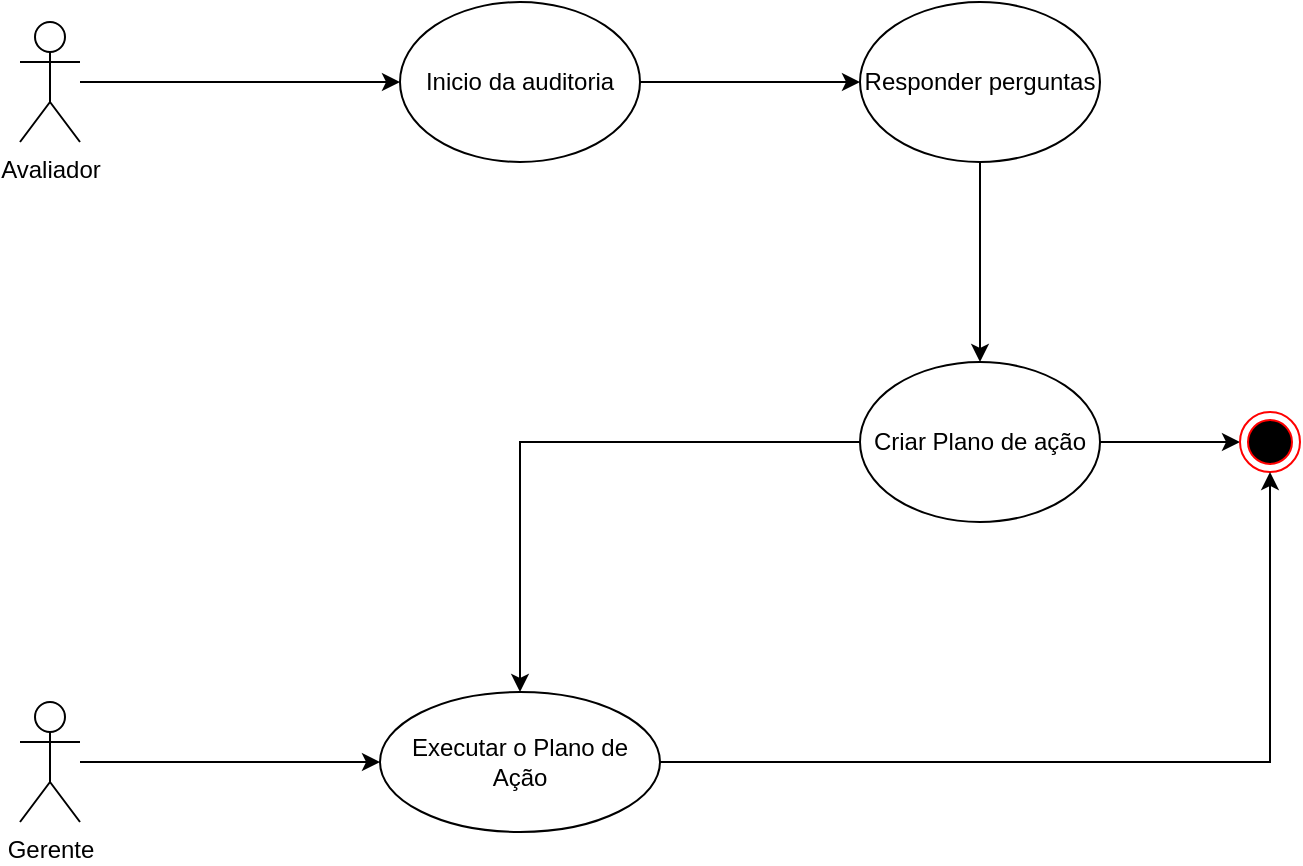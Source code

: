 <mxfile version="28.0.6">
  <diagram name="Página-1" id="YzMNmRbiWgRPerMUf0bW">
    <mxGraphModel dx="1418" dy="804" grid="1" gridSize="10" guides="1" tooltips="1" connect="1" arrows="1" fold="1" page="1" pageScale="1" pageWidth="827" pageHeight="1169" math="0" shadow="0">
      <root>
        <mxCell id="0" />
        <mxCell id="1" parent="0" />
        <mxCell id="mvOX1y1ygbB724AhFoII-6" value="" style="edgeStyle=orthogonalEdgeStyle;rounded=0;orthogonalLoop=1;jettySize=auto;html=1;" edge="1" parent="1" source="mvOX1y1ygbB724AhFoII-1" target="mvOX1y1ygbB724AhFoII-5">
          <mxGeometry relative="1" as="geometry" />
        </mxCell>
        <mxCell id="mvOX1y1ygbB724AhFoII-1" value="Inicio da auditoria" style="ellipse;whiteSpace=wrap;html=1;" vertex="1" parent="1">
          <mxGeometry x="260" y="140" width="120" height="80" as="geometry" />
        </mxCell>
        <mxCell id="mvOX1y1ygbB724AhFoII-3" style="edgeStyle=orthogonalEdgeStyle;rounded=0;orthogonalLoop=1;jettySize=auto;html=1;entryX=0;entryY=0.5;entryDx=0;entryDy=0;" edge="1" parent="1" source="mvOX1y1ygbB724AhFoII-2" target="mvOX1y1ygbB724AhFoII-1">
          <mxGeometry relative="1" as="geometry" />
        </mxCell>
        <mxCell id="mvOX1y1ygbB724AhFoII-2" value="Avaliador" style="shape=umlActor;verticalLabelPosition=bottom;verticalAlign=top;html=1;outlineConnect=0;" vertex="1" parent="1">
          <mxGeometry x="70" y="150" width="30" height="60" as="geometry" />
        </mxCell>
        <mxCell id="mvOX1y1ygbB724AhFoII-8" value="" style="edgeStyle=orthogonalEdgeStyle;rounded=0;orthogonalLoop=1;jettySize=auto;html=1;" edge="1" parent="1" source="mvOX1y1ygbB724AhFoII-5" target="mvOX1y1ygbB724AhFoII-7">
          <mxGeometry relative="1" as="geometry" />
        </mxCell>
        <mxCell id="mvOX1y1ygbB724AhFoII-5" value="Responder perguntas" style="ellipse;whiteSpace=wrap;html=1;" vertex="1" parent="1">
          <mxGeometry x="490" y="140" width="120" height="80" as="geometry" />
        </mxCell>
        <mxCell id="mvOX1y1ygbB724AhFoII-10" style="edgeStyle=orthogonalEdgeStyle;rounded=0;orthogonalLoop=1;jettySize=auto;html=1;exitX=1;exitY=0.5;exitDx=0;exitDy=0;entryX=0;entryY=0.5;entryDx=0;entryDy=0;" edge="1" parent="1" source="mvOX1y1ygbB724AhFoII-7" target="mvOX1y1ygbB724AhFoII-9">
          <mxGeometry relative="1" as="geometry" />
        </mxCell>
        <mxCell id="mvOX1y1ygbB724AhFoII-14" style="edgeStyle=orthogonalEdgeStyle;rounded=0;orthogonalLoop=1;jettySize=auto;html=1;exitX=0;exitY=0.5;exitDx=0;exitDy=0;entryX=0.5;entryY=0;entryDx=0;entryDy=0;" edge="1" parent="1" source="mvOX1y1ygbB724AhFoII-7" target="mvOX1y1ygbB724AhFoII-12">
          <mxGeometry relative="1" as="geometry" />
        </mxCell>
        <mxCell id="mvOX1y1ygbB724AhFoII-7" value="Criar Plano de ação" style="ellipse;whiteSpace=wrap;html=1;" vertex="1" parent="1">
          <mxGeometry x="490" y="320" width="120" height="80" as="geometry" />
        </mxCell>
        <mxCell id="mvOX1y1ygbB724AhFoII-9" value="" style="ellipse;html=1;shape=endState;fillColor=#000000;strokeColor=#ff0000;" vertex="1" parent="1">
          <mxGeometry x="680" y="345" width="30" height="30" as="geometry" />
        </mxCell>
        <mxCell id="mvOX1y1ygbB724AhFoII-13" style="edgeStyle=orthogonalEdgeStyle;rounded=0;orthogonalLoop=1;jettySize=auto;html=1;entryX=0;entryY=0.5;entryDx=0;entryDy=0;" edge="1" parent="1" source="mvOX1y1ygbB724AhFoII-11" target="mvOX1y1ygbB724AhFoII-12">
          <mxGeometry relative="1" as="geometry" />
        </mxCell>
        <mxCell id="mvOX1y1ygbB724AhFoII-11" value="Gerente" style="shape=umlActor;verticalLabelPosition=bottom;verticalAlign=top;html=1;outlineConnect=0;" vertex="1" parent="1">
          <mxGeometry x="70" y="490" width="30" height="60" as="geometry" />
        </mxCell>
        <mxCell id="mvOX1y1ygbB724AhFoII-15" style="edgeStyle=orthogonalEdgeStyle;rounded=0;orthogonalLoop=1;jettySize=auto;html=1;exitX=1;exitY=0.5;exitDx=0;exitDy=0;entryX=0.5;entryY=1;entryDx=0;entryDy=0;" edge="1" parent="1" source="mvOX1y1ygbB724AhFoII-12" target="mvOX1y1ygbB724AhFoII-9">
          <mxGeometry relative="1" as="geometry" />
        </mxCell>
        <mxCell id="mvOX1y1ygbB724AhFoII-12" value="Executar o Plano de Ação" style="ellipse;whiteSpace=wrap;html=1;" vertex="1" parent="1">
          <mxGeometry x="250" y="485" width="140" height="70" as="geometry" />
        </mxCell>
      </root>
    </mxGraphModel>
  </diagram>
</mxfile>
